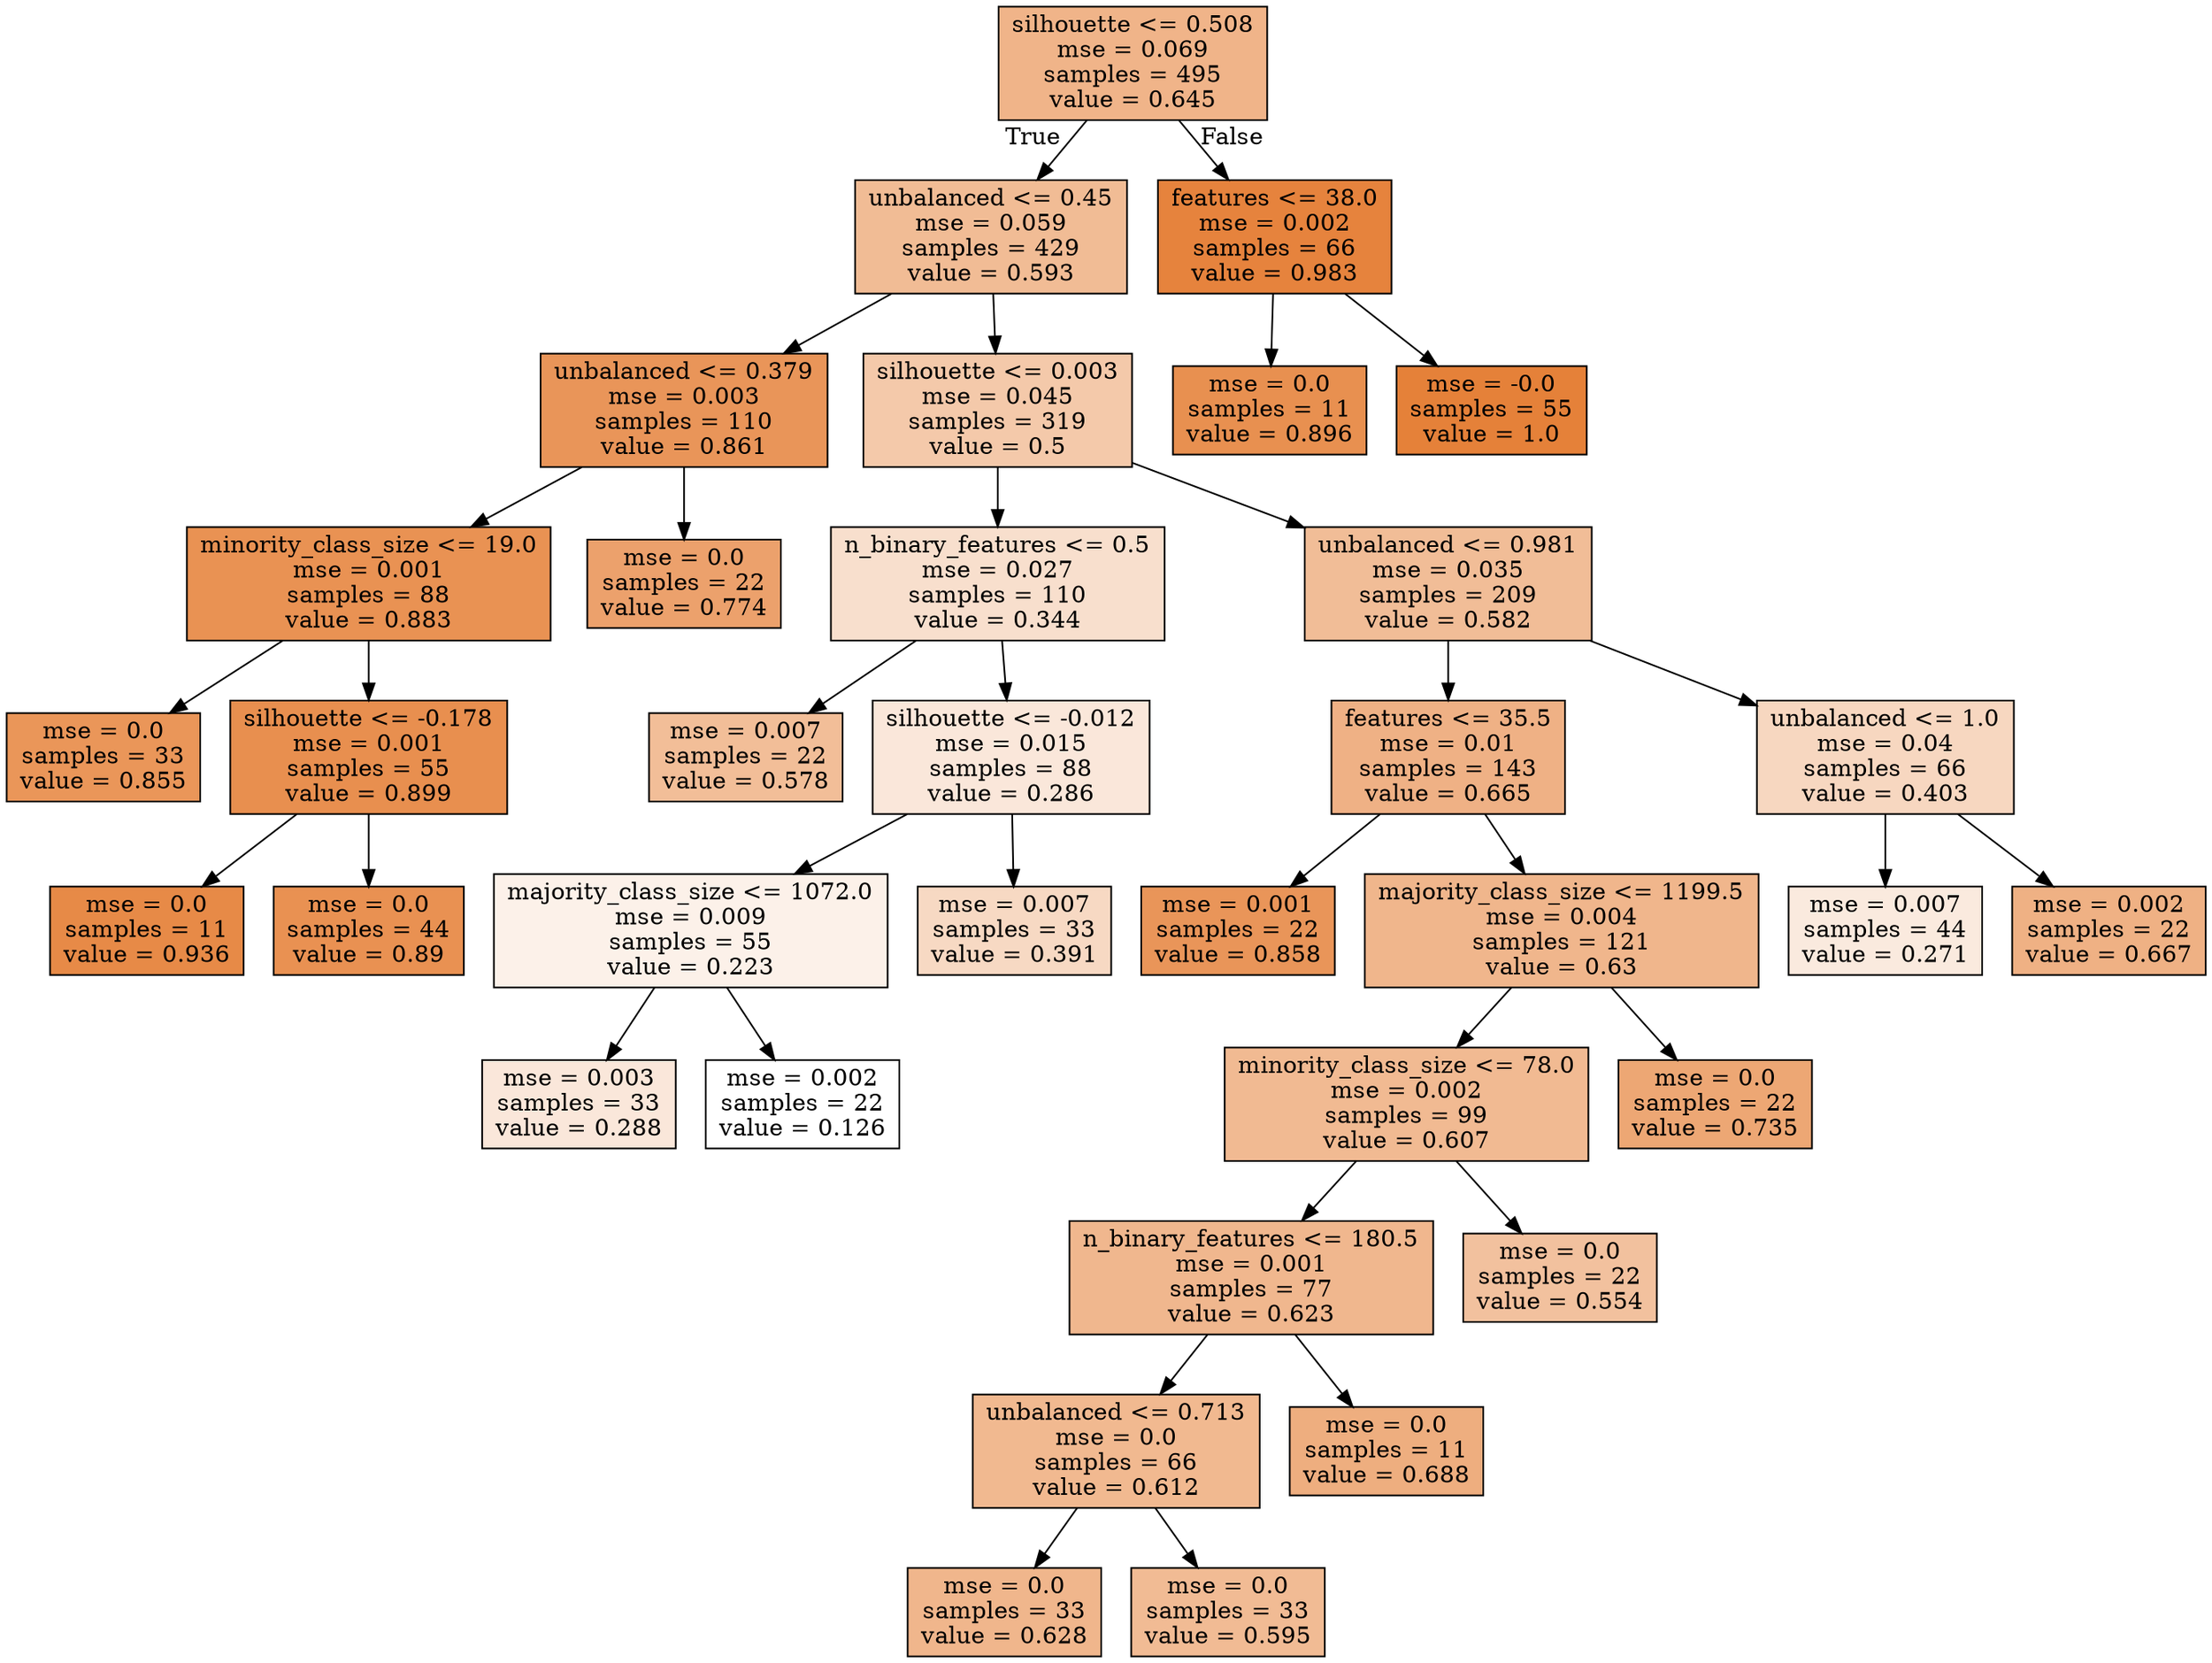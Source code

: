 digraph Tree {
node [shape=box, style="filled", color="black"] ;
0 [label="silhouette <= 0.508\nmse = 0.069\nsamples = 495\nvalue = 0.645", fillcolor="#e5813997"] ;
1 [label="unbalanced <= 0.45\nmse = 0.059\nsamples = 429\nvalue = 0.593", fillcolor="#e5813988"] ;
0 -> 1 [labeldistance=2.5, labelangle=45, headlabel="True"] ;
2 [label="unbalanced <= 0.379\nmse = 0.003\nsamples = 110\nvalue = 0.861", fillcolor="#e58139d6"] ;
1 -> 2 ;
3 [label="minority_class_size <= 19.0\nmse = 0.001\nsamples = 88\nvalue = 0.883", fillcolor="#e58139dd"] ;
2 -> 3 ;
4 [label="mse = 0.0\nsamples = 33\nvalue = 0.855", fillcolor="#e58139d5"] ;
3 -> 4 ;
5 [label="silhouette <= -0.178\nmse = 0.001\nsamples = 55\nvalue = 0.899", fillcolor="#e58139e2"] ;
3 -> 5 ;
6 [label="mse = 0.0\nsamples = 11\nvalue = 0.936", fillcolor="#e58139ec"] ;
5 -> 6 ;
7 [label="mse = 0.0\nsamples = 44\nvalue = 0.89", fillcolor="#e58139df"] ;
5 -> 7 ;
8 [label="mse = 0.0\nsamples = 22\nvalue = 0.774", fillcolor="#e58139bd"] ;
2 -> 8 ;
9 [label="silhouette <= 0.003\nmse = 0.045\nsamples = 319\nvalue = 0.5", fillcolor="#e581396d"] ;
1 -> 9 ;
10 [label="n_binary_features <= 0.5\nmse = 0.027\nsamples = 110\nvalue = 0.344", fillcolor="#e5813940"] ;
9 -> 10 ;
11 [label="mse = 0.007\nsamples = 22\nvalue = 0.578", fillcolor="#e5813984"] ;
10 -> 11 ;
12 [label="silhouette <= -0.012\nmse = 0.015\nsamples = 88\nvalue = 0.286", fillcolor="#e581392f"] ;
10 -> 12 ;
13 [label="majority_class_size <= 1072.0\nmse = 0.009\nsamples = 55\nvalue = 0.223", fillcolor="#e581391c"] ;
12 -> 13 ;
14 [label="mse = 0.003\nsamples = 33\nvalue = 0.288", fillcolor="#e581392f"] ;
13 -> 14 ;
15 [label="mse = 0.002\nsamples = 22\nvalue = 0.126", fillcolor="#e5813900"] ;
13 -> 15 ;
16 [label="mse = 0.007\nsamples = 33\nvalue = 0.391", fillcolor="#e581394d"] ;
12 -> 16 ;
17 [label="unbalanced <= 0.981\nmse = 0.035\nsamples = 209\nvalue = 0.582", fillcolor="#e5813985"] ;
9 -> 17 ;
18 [label="features <= 35.5\nmse = 0.01\nsamples = 143\nvalue = 0.665", fillcolor="#e581399d"] ;
17 -> 18 ;
19 [label="mse = 0.001\nsamples = 22\nvalue = 0.858", fillcolor="#e58139d6"] ;
18 -> 19 ;
20 [label="majority_class_size <= 1199.5\nmse = 0.004\nsamples = 121\nvalue = 0.63", fillcolor="#e5813993"] ;
18 -> 20 ;
21 [label="minority_class_size <= 78.0\nmse = 0.002\nsamples = 99\nvalue = 0.607", fillcolor="#e581398c"] ;
20 -> 21 ;
22 [label="n_binary_features <= 180.5\nmse = 0.001\nsamples = 77\nvalue = 0.623", fillcolor="#e5813991"] ;
21 -> 22 ;
23 [label="unbalanced <= 0.713\nmse = 0.0\nsamples = 66\nvalue = 0.612", fillcolor="#e581398e"] ;
22 -> 23 ;
24 [label="mse = 0.0\nsamples = 33\nvalue = 0.628", fillcolor="#e5813993"] ;
23 -> 24 ;
25 [label="mse = 0.0\nsamples = 33\nvalue = 0.595", fillcolor="#e5813989"] ;
23 -> 25 ;
26 [label="mse = 0.0\nsamples = 11\nvalue = 0.688", fillcolor="#e58139a4"] ;
22 -> 26 ;
27 [label="mse = 0.0\nsamples = 22\nvalue = 0.554", fillcolor="#e581397d"] ;
21 -> 27 ;
28 [label="mse = 0.0\nsamples = 22\nvalue = 0.735", fillcolor="#e58139b2"] ;
20 -> 28 ;
29 [label="unbalanced <= 1.0\nmse = 0.04\nsamples = 66\nvalue = 0.403", fillcolor="#e5813951"] ;
17 -> 29 ;
30 [label="mse = 0.007\nsamples = 44\nvalue = 0.271", fillcolor="#e581392a"] ;
29 -> 30 ;
31 [label="mse = 0.002\nsamples = 22\nvalue = 0.667", fillcolor="#e581399e"] ;
29 -> 31 ;
32 [label="features <= 38.0\nmse = 0.002\nsamples = 66\nvalue = 0.983", fillcolor="#e58139fa"] ;
0 -> 32 [labeldistance=2.5, labelangle=-45, headlabel="False"] ;
33 [label="mse = 0.0\nsamples = 11\nvalue = 0.896", fillcolor="#e58139e1"] ;
32 -> 33 ;
34 [label="mse = -0.0\nsamples = 55\nvalue = 1.0", fillcolor="#e58139ff"] ;
32 -> 34 ;
}